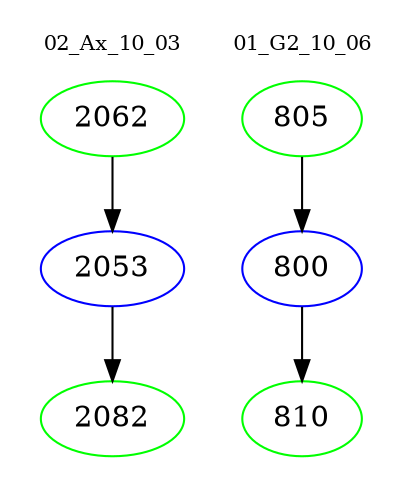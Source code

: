 digraph{
subgraph cluster_0 {
color = white
label = "02_Ax_10_03";
fontsize=10;
T0_2062 [label="2062", color="green"]
T0_2062 -> T0_2053 [color="black"]
T0_2053 [label="2053", color="blue"]
T0_2053 -> T0_2082 [color="black"]
T0_2082 [label="2082", color="green"]
}
subgraph cluster_1 {
color = white
label = "01_G2_10_06";
fontsize=10;
T1_805 [label="805", color="green"]
T1_805 -> T1_800 [color="black"]
T1_800 [label="800", color="blue"]
T1_800 -> T1_810 [color="black"]
T1_810 [label="810", color="green"]
}
}
